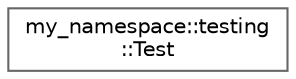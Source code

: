 digraph "Graphical Class Hierarchy"
{
 // LATEX_PDF_SIZE
  bgcolor="transparent";
  edge [fontname=Helvetica,fontsize=10,labelfontname=Helvetica,labelfontsize=10];
  node [fontname=Helvetica,fontsize=10,shape=box,height=0.2,width=0.4];
  rankdir="LR";
  Node0 [id="Node000000",label="my_namespace::testing\l::Test",height=0.2,width=0.4,color="grey40", fillcolor="white", style="filled",URL="$classmy__namespace_1_1testing_1_1_test.html",tooltip=" "];
}
